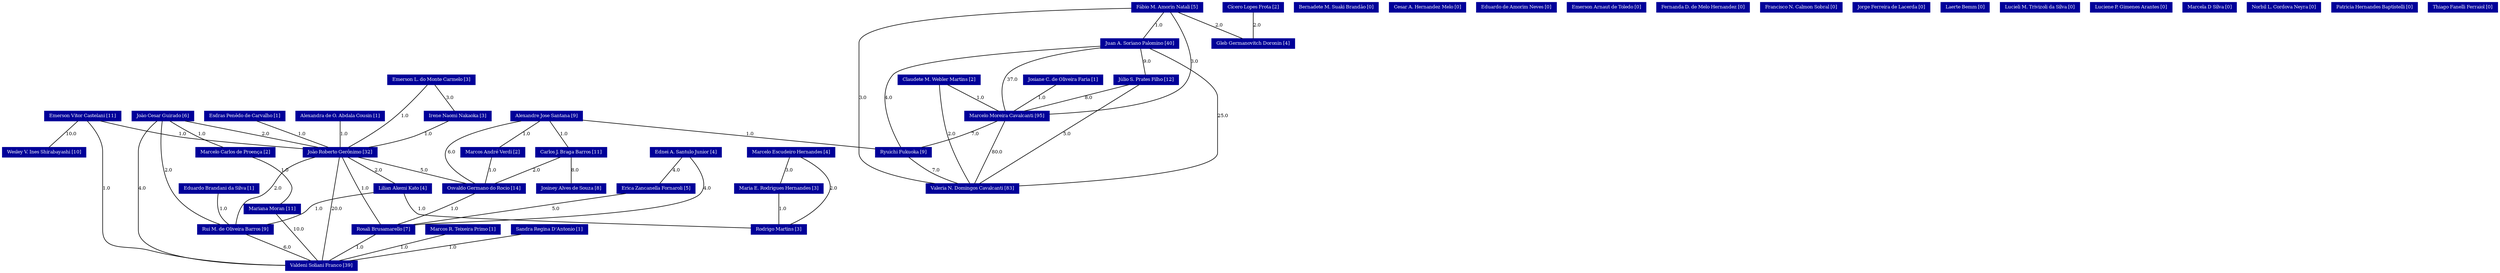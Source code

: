 strict graph grafo2 {
	graph [bb="0,0,3544,459",
		id=grafo2,
		overlap=False
	];
	node [fontsize=8,
		label="\N",
		shape=rectangle,
		style=filled
	];
	0	 [URL="http://lattes.cnpq.br/2985360678529620",
		color="#000099",
		fontcolor="#FFFFFF",
		height=0.23611,
		label="Alexandra de O. Abdala Cousin [1]",
		pos="797,264.5",
		width=1.8333];
	21	 [URL="http://lattes.cnpq.br/4104843726314777",
		color="#000099",
		fontcolor="#FFFFFF",
		height=0.23611,
		label="João Roberto Gerônimo [32]",
		pos="645,202.5",
		width=1.5139];
	0 -- 21	 [fontsize=8,
		label=1.0,
		lp="736,233.5",
		pos="777.75,255.9 748.51,244.36 693.24,222.54 664.09,211.04"];
	40	 [URL="http://lattes.cnpq.br/0505323160545335",
		color="#000099",
		fontcolor="#FFFFFF",
		height=0.23611,
		label="Osvaldo Germano do Rocio [14]",
		pos="818,140.5",
		width=1.6944];
	21 -- 40	 [fontsize=8,
		label=5.0,
		lp="770,171.5",
		pos="679.92,194 698.83,189.54 722.47,183.33 743,176 764.73,168.24 788.79,156.6 803.66,149.02"];
	43	 [URL="http://lattes.cnpq.br/1872175777392095",
		color="#000099",
		fontcolor="#FFFFFF",
		height=0.23611,
		label="Rosali Brusamarello [7]",
		pos="759,70.5",
		width=1.3194];
	21 -- 43	 [fontsize=8,
		label=1.0,
		lp="736,140.5",
		pos="667.22,193.95 677.15,189.79 688.51,183.84 697,176 728.62,146.8 749.21,97.781 756.28,79.07"];
	44	 [URL="http://lattes.cnpq.br/0960702317302541",
		color="#000099",
		fontcolor="#FFFFFF",
		height=0.23611,
		label="Rui M. de Oliveira Barros [9]",
		pos="551,70.5",
		width=1.5833];
	21 -- 44	 [fontsize=8,
		label=2.0,
		lp="633,140.5",
		pos="643.22,193.64 639.9,180.13 631.81,152.04 618,132 602.44,109.42 576.84,89.438 562.2,79.055"];
	48	 [URL="http://lattes.cnpq.br/5174942186660106",
		color="#000099",
		fontcolor="#FFFFFF",
		height=0.23611,
		label="Valdeni Soliani Franco [39]",
		pos="643,8.5",
		width=1.4861];
	21 -- 48	 [fontsize=8,
		label=20.0,
		lp="657,105.5",
		pos="647.25,193.99 648.64,188.96 650.29,182.14 651,176 651.46,172.03 651.1,171 651,167 649.53,109.25 645.05,39.701 643.52,17.036"];
	28	 [URL="http://lattes.cnpq.br/6356641105245996",
		color="#000099",
		fontcolor="#FFFFFF",
		height=0.23611,
		label="Lilian Akemi Kato [4]",
		pos="430,140.5",
		width=1.25];
	21 -- 28	 [fontsize=8,
		label=2.0,
		lp="556,171.5",
		pos="617.77,193.9 576.41,182.36 498.23,160.54 457.01,149.04"];
	40 -- 43	 [fontsize=8,
		label=1.0,
		lp="801,105.5",
		pos="811.46,131.96 800.18,118.96 777.18,92.448 765.75,79.28"];
	43 -- 48	 [fontsize=8,
		label=1.0,
		lp="718,39.5",
		pos="745.83,61.839 733.38,54.67 714.09,43.779 697,35 684.64,28.653 670.43,21.964 659.68,17.03"];
	44 -- 48	 [fontsize=8,
		label=6.0,
		lp="608,39.5",
		pos="562.65,61.901 580.35,50.36 613.8,28.542 631.44,17.037"];
	28 -- 44	 [fontsize=8,
		label=1.0,
		lp="510,105.5",
		pos="443.41,131.96 466.67,118.89 514.23,92.165 537.53,79.071"];
	42	 [URL="http://lattes.cnpq.br/6296399491487979",
		color="#000099",
		fontcolor="#FFFFFF",
		height=0.23611,
		label="Rodrigo Martins [3]",
		pos="169,70.5",
		width=1.125];
	28 -- 42	 [fontsize=8,
		label=1.0,
		lp="370,105.5",
		pos="411.91,131.9 389.01,122.53 348.18,106.67 312,97 278.01,87.919 238.6,81.163 209.77,76.895"];
	1	 [URL="http://lattes.cnpq.br/4062592665727166",
		color="#000099",
		fontcolor="#FFFFFF",
		height=0.23611,
		label="Alexandre Jose Santana [9]",
		pos="934,264.5",
		width=1.4722];
	1 -- 40	 [fontsize=8,
		label=6.0,
		lp="867,202.5",
		pos="920.62,255.88 905.22,246.65 879.76,229.97 862,211 843.45,191.19 828.2,162.5 821.57,149.03"];
	3	 [URL="http://lattes.cnpq.br/6834948497416090",
		color="#000099",
		fontcolor="#FFFFFF",
		height=0.23611,
		label="Carlos J. Braga Barros [11]",
		pos="934,202.5",
		width=1.4861];
	1 -- 3	 [fontsize=8,
		label=1.0,
		lp="939,233.5",
		pos="934,255.66 934,244.09 934,222.61 934,211.16"];
	35	 [URL="http://lattes.cnpq.br/7587806185859937",
		color="#000099",
		fontcolor="#FFFFFF",
		height=0.23611,
		label="Marcos André Verdi [2]",
		pos="768,202.5",
		width=1.3333];
	1 -- 35	 [fontsize=8,
		label=1.0,
		lp="833,233.5",
		pos="890.59,255.98 871.06,251.86 847.96,245.95 828,238 809.92,230.8 790.69,218.9 779.01,211.13"];
	45	 [URL="http://lattes.cnpq.br/8157207851494702",
		color="#000099",
		fontcolor="#FFFFFF",
		height=0.23611,
		label="Ryuichi Fukuoka [9]",
		pos="1280,202.5",
		width=1.1528];
	1 -- 45	 [fontsize=8,
		label=1.0,
		lp="1142,233.5",
		pos="987.02,259.25 1023.2,255.56 1072,249.02 1114,238 1124.6,235.21 1126.4,231.98 1137,229 1155.6,223.77 1203,215.68 1238.2,210.02"];
	3 -- 40	 [fontsize=8,
		label=2.0,
		lp="888,171.5",
		pos="919.31,193.9 897,182.36 854.81,160.54 832.57,149.04"];
	24	 [URL="http://lattes.cnpq.br/9708365989527565",
		color="#000099",
		fontcolor="#FFFFFF",
		height=0.23611,
		label="Josiney Alves de Souza [8]",
		pos="949,140.5",
		width=1.4444];
	3 -- 24	 [fontsize=8,
		label=8.0,
		lp="948,171.5",
		pos="935.96,193.66 938.85,182.09 944.22,160.61 947.09,149.16"];
	35 -- 40	 [fontsize=8,
		label=1.0,
		lp="801,171.5",
		pos="774.54,193.66 784.17,182.09 802.07,160.61 811.62,149.16"];
	49	 [URL="http://lattes.cnpq.br/0280057480652087",
		color="#000099",
		fontcolor="#FFFFFF",
		height=0.23611,
		label="Valeria N. Domingos Cavalcanti [83]",
		pos="1131,140.5",
		width=1.9306];
	45 -- 49	 [fontsize=8,
		label=7.0,
		lp="1242,171.5",
		pos="1268.5,193.75 1256.7,186.1 1237.7,174.49 1220,167 1202.2,159.48 1181.6,153.41 1164.6,149.08"];
	2	 [URL="http://lattes.cnpq.br/8886104097442779",
		color="#000099",
		fontcolor="#FFFFFF",
		height=0.23611,
		label="Bernadete M. Suaki Brandão [0]",
		pos="1787,450.5",
		width=1.6944];
	4	 [URL="http://lattes.cnpq.br/8162375159222739",
		color="#000099",
		fontcolor="#FFFFFF",
		height=0.23611,
		label="Cesar A. Hernandez Melo [0]",
		pos="1923,450.5",
		width=1.5833];
	5	 [URL="http://lattes.cnpq.br/2116994877337991",
		color="#000099",
		fontcolor="#FFFFFF",
		height=0.23611,
		label="Cícero Lopes Frota [2]",
		pos="1662,450.5",
		width=1.2778];
	18	 [URL="http://lattes.cnpq.br/4824495329127017",
		color="#000099",
		fontcolor="#FFFFFF",
		height=0.23611,
		label="Gleb Germanovitch Doronin [4]",
		pos="1662,388.5",
		width=1.6806];
	5 -- 18	 [fontsize=8,
		label=2.0,
		lp="1667,419.5",
		pos="1662,441.66 1662,430.09 1662,408.61 1662,397.16"];
	6	 [URL="http://lattes.cnpq.br/4375380624142621",
		color="#000099",
		fontcolor="#FFFFFF",
		height=0.23611,
		label="Claudete M. Webler Martins [2]",
		pos="1142,326.5",
		width=1.6944];
	6 -- 49	 [fontsize=8,
		label=2.0,
		lp="1108,233.5",
		pos="1137.2,317.68 1128.3,302.84 1109.6,269.23 1103,238 1095.9,204.56 1116.1,165.76 1125.9,149.41"];
	34	 [URL="http://lattes.cnpq.br/8315534963507689",
		color="#000099",
		fontcolor="#FFFFFF",
		height=0.23611,
		label="Marcelo Moreira Cavalcanti [95]",
		pos="1280,264.5",
		width=1.7361];
	6 -- 34	 [fontsize=8,
		label=1.0,
		lp="1224,295.5",
		pos="1159.5,317.9 1186,306.36 1236.2,284.54 1262.7,273.04"];
	34 -- 45	 [fontsize=8,
		label=7.0,
		lp="1285,233.5",
		pos="1280,255.66 1280,244.09 1280,222.61 1280,211.16"];
	34 -- 49	 [fontsize=8,
		label=80.0,
		lp="1223,202.5",
		pos="1269.7,255.68 1256.8,245.73 1234.1,227.81 1216,211 1196.2,192.62 1195.2,183.83 1174,167 1165.3,160.08 1154.6,153.71 1146,149.06"];
	7	 [URL="http://lattes.cnpq.br/8118073629764145",
		color="#000099",
		fontcolor="#FFFFFF",
		height=0.23611,
		label="Ednei A. Santulo Junior [4]",
		pos="1393,202.5",
		width=1.4722];
	7 -- 43	 [fontsize=8,
		label=4.0,
		lp="1269,140.5",
		pos="1376.8,193.87 1345.3,179.43 1273.6,148.11 1210,132 1205.1,130.76 921.63,93.079 806.66,77.821"];
	13	 [URL="http://lattes.cnpq.br/9919771314215528",
		color="#000099",
		fontcolor="#FFFFFF",
		height=0.23611,
		label="Erica Zancanella Fornaroli [5]",
		pos="1385,140.5",
		width=1.625];
	7 -- 13	 [fontsize=8,
		label=4.0,
		lp="1394,171.5",
		pos="1392,193.66 1390.4,182.09 1387.5,160.61 1386,149.16"];
	13 -- 43	 [fontsize=8,
		label=5.0,
		lp="1350,105.5",
		pos="1374.9,131.75 1360.9,121.57 1334.6,104.18 1309,97 1203.4,67.422 925.25,88.161 816,79 812.92,78.741 809.74,78.436 806.55,78.098"];
	8	 [URL="http://lattes.cnpq.br/0435422395713464",
		color="#000099",
		fontcolor="#FFFFFF",
		height=0.23611,
		label="Eduardo Brandani da Silva [1]",
		pos="551,140.5",
		width=1.6111];
	8 -- 44	 [fontsize=8,
		label=1.0,
		lp="556,105.5",
		pos="551,131.96 551,118.96 551,92.448 551,79.28"];
	9	 [URL="http://lattes.cnpq.br/5590543864439119",
		color="#000099",
		fontcolor="#FFFFFF",
		height=0.23611,
		label="Eduardo de Amorim Neves [0]",
		pos="2057,450.5",
		width=1.625];
	10	 [URL="http://lattes.cnpq.br/5475443867168226",
		color="#000099",
		fontcolor="#FFFFFF",
		height=0.23611,
		label="Emerson Arnaut de Toledo [0]",
		pos="2192,450.5",
		width=1.6111];
	11	 [URL="http://lattes.cnpq.br/6895494761695834",
		color="#000099",
		fontcolor="#FFFFFF",
		height=0.23611,
		label="Emerson L. do Monte Carmelo [3]",
		pos="476,326.5",
		width=1.7917];
	11 -- 21	 [fontsize=8,
		label=1.0,
		lp="462,264.5",
		pos="470,317.8 460.06,304.04 442.63,274.93 457,256 473.39,234.41 542.73,219.3 592.43,211"];
	19	 [URL="http://lattes.cnpq.br/7574802319786632",
		color="#000099",
		fontcolor="#FFFFFF",
		height=0.23611,
		label="Irene Naomi Nakaoka [3]",
		pos="527,264.5",
		width=1.4028];
	11 -- 19	 [fontsize=8,
		label=3.0,
		lp="510,295.5",
		pos="482.67,317.66 492.5,306.09 510.76,284.61 520.49,273.16"];
	19 -- 21	 [fontsize=8,
		label=1.0,
		lp="599,233.5",
		pos="541.94,255.9 564.64,244.36 607.55,222.54 630.18,211.04"];
	12	 [URL="http://lattes.cnpq.br/9038615346613768",
		color="#000099",
		fontcolor="#FFFFFF",
		height=0.23611,
		label="Emerson Vitor Castelani [11]",
		pos="355,264.5",
		width=1.5694];
	12 -- 21	 [fontsize=8,
		label=1.0,
		lp="429,233.5",
		pos="368.85,255.86 385.61,246.73 412.96,232.29 424,229 454.12,220.03 535.27,212.16 590.38,207.62"];
	12 -- 48	 [fontsize=8,
		label=1.0,
		lp="324,140.5",
		pos="349.69,255.87 339.67,240.72 319,205.46 319,172.5 319,172.5 319,172.5 319,69.5 319,15.154 497.47,8.4273 589.5,8.5711"];
	50	 [URL="http://lattes.cnpq.br/8394423109155167",
		color="#000099",
		fontcolor="#FFFFFF",
		height=0.23611,
		label="Wesley V. Ines Shirabayashi [10]",
		pos="448,202.5",
		width=1.75];
	12 -- 50	 [fontsize=8,
		label=10.0,
		lp="394,233.5",
		pos="360.6,255.74 366.46,248.09 376.28,236.48 387,229 398.01,221.31 411.7,215.33 423.32,211.09"];
	14	 [URL="http://lattes.cnpq.br/2552771057405200",
		color="#000099",
		fontcolor="#FFFFFF",
		height=0.23611,
		label="Esdras Penêdo de Carvalho [1]",
		pos="654,264.5",
		width=1.625];
	14 -- 21	 [fontsize=8,
		label=1.0,
		lp="656,233.5",
		pos="652.82,255.66 651.09,244.09 647.87,222.61 646.15,211.16"];
	15	 [URL="http://lattes.cnpq.br/0666760133429351",
		color="#000099",
		fontcolor="#FFFFFF",
		height=0.23611,
		label="Fábio M. Amorin Natali [5]",
		pos="1450,450.5",
		width=1.4861];
	15 -- 49	 [fontsize=8,
		label=3.0,
		lp="1020,295.5",
		pos="1396.2,447.6 1279.8,442.76 1015,427.57 1015,389.5 1015,389.5 1015,389.5 1015,263.5 1015,206.22 1083,165.13 1114.9,149.02"];
	15 -- 18	 [fontsize=8,
		label=2.0,
		lp="1615,419.5",
		pos="1503.8,442.64 1529.4,438.58 1560.1,432.53 1587,424 1609.3,416.93 1633.6,404.87 1648.3,397.05"];
	15 -- 34	 [fontsize=8,
		label=3.0,
		lp="1529,357.5",
		pos="1459.6,441.77 1484.8,420.46 1548.9,359.74 1516,318 1494.9,291.17 1405.2,277.23 1342.7,270.64"];
	25	 [URL="http://lattes.cnpq.br/6007144998801074",
		color="#000099",
		fontcolor="#FFFFFF",
		height=0.23611,
		label="Juan A. Soriano Palomino [40]",
		pos="1355,388.5",
		width=1.6111];
	15 -- 25	 [fontsize=8,
		label=1.0,
		lp="1413,419.5",
		pos="1438,441.9 1419.7,430.36 1385.1,408.54 1366.9,397.04"];
	25 -- 45	 [fontsize=8,
		label=4.0,
		lp="1506,295.5",
		pos="1413.2,383.36 1469.4,376.83 1542.4,360.19 1516,318 1473.3,249.88 1377.3,221.26 1321.8,210.06"];
	25 -- 49	 [fontsize=8,
		label=25.0,
		lp="1062,264.5",
		pos="1297,385.19 1222.6,380.88 1100,368.72 1072,335 1023.2,276.29 1068.5,232.33 1108,167 1112,160.47 1117.7,154.1 1122.5,149.35"];
	25 -- 34	 [fontsize=8,
		label=37.0,
		lp="1344,326.5",
		pos="1353,379.77 1349.4,366.47 1340.8,338.68 1328,318 1316.9,300.16 1299.4,282.86 1288.9,273.25"];
	26	 [URL="http://lattes.cnpq.br/8399742314321217",
		color="#000099",
		fontcolor="#FFFFFF",
		height=0.23611,
		label="Júlio S. Prates Filho [12]",
		pos="1270,326.5",
		width=1.3611];
	25 -- 26	 [fontsize=8,
		label=9.0,
		lp="1322,357.5",
		pos="1344.2,379.9 1327.9,368.36 1297,346.54 1280.7,335.04"];
	26 -- 49	 [fontsize=8,
		label=5.0,
		lp="1161,233.5",
		pos="1230.5,317.94 1218.9,314.13 1207,308.46 1198,300 1151.2,255.95 1135.8,174.1 1132,149.01"];
	26 -- 34	 [fontsize=8,
		label=8.0,
		lp="1280,295.5",
		pos="1271.3,317.66 1273.2,306.09 1276.8,284.61 1278.7,273.16"];
	16	 [URL="http://lattes.cnpq.br/2560639528567910",
		color="#000099",
		fontcolor="#FFFFFF",
		height=0.23611,
		label="Fernanda D. de Melo Hernandez [0]",
		pos="2336,450.5",
		width=1.875];
	17	 [URL="http://lattes.cnpq.br/6692025513836042",
		color="#000099",
		fontcolor="#FFFFFF",
		height=0.23611,
		label="Francisco N. Calmon Sobral [0]",
		pos="2482,450.5",
		width=1.6806];
	20	 [URL="http://lattes.cnpq.br/4002330491717269",
		color="#000099",
		fontcolor="#FFFFFF",
		height=0.23611,
		label="João Cesar Guirado [6]",
		pos="234,264.5",
		width=1.2778];
	20 -- 21	 [fontsize=8,
		label=2.0,
		lp="369,233.5",
		pos="257.69,255.92 283.54,247.95 326.29,235.67 364,229 406.09,221.56 521.36,212.42 590.49,207.35"];
	20 -- 44	 [fontsize=8,
		label=2.0,
		lp="342,171.5",
		pos="244.44,255.68 257.55,245.73 280.56,227.8 299,211 335.25,177.98 334.78,158.55 376,132 414.53,107.18 429.66,111.9 473,97 491.19,90.747 \
511.89,83.998 527.39,79.014"];
	20 -- 48	 [fontsize=8,
		label=4.0,
		lp="5,140.5",
		pos="187.77,261.01 119.57,256.05 0,241.87 0,203.5 0,203.5 0,203.5 0,69.5 0,10.498 434.75,7.9596 589.28,8.9209"];
	32	 [URL="http://lattes.cnpq.br/9198626057262085",
		color="#000099",
		fontcolor="#FFFFFF",
		height=0.23611,
		label="Marcelo Carlos de Proença [2]",
		pos="232,202.5",
		width=1.625];
	20 -- 32	 [fontsize=8,
		label=1.0,
		lp="239,233.5",
		pos="233.74,255.66 233.35,244.09 232.64,222.61 232.26,211.16"];
	38	 [URL="http://lattes.cnpq.br/1703128480989350",
		color="#000099",
		fontcolor="#FFFFFF",
		height=0.23611,
		label="Mariana Moran [11]",
		pos="262,105.5",
		width=1.1528];
	32 -- 38	 [fontsize=8,
		label=1.0,
		lp="248,171.5",
		pos="234.46,193.73 240.11,175.82 253.99,131.86 259.59,114.12"];
	38 -- 48	 [fontsize=8,
		label=10.0,
		lp="287,70.5",
		pos="264.21,96.76 268.91,81.836 281.48,49.294 305,35 328.67,20.618 500.3,13.599 589.48,10.891"];
	22	 [URL="http://lattes.cnpq.br/1950133986644135",
		color="#000099",
		fontcolor="#FFFFFF",
		height=0.23611,
		label="Jorge Ferreira de Lacerda [0]",
		pos="2618,450.5",
		width=1.5833];
	23	 [URL="http://lattes.cnpq.br/0967197154698224",
		color="#000099",
		fontcolor="#FFFFFF",
		height=0.23611,
		label="Josiane C. de Oliveira Faria [1]",
		pos="1447,326.5",
		width=1.6667];
	23 -- 34	 [fontsize=8,
		label=1.0,
		lp="1395,295.5",
		pos="1431.7,317.99 1416.2,310.53 1391.3,299.07 1369,291 1349.8,284.04 1327.8,277.71 1310.4,273.1"];
	27	 [URL="http://lattes.cnpq.br/9359010385810831",
		color="#000099",
		fontcolor="#FFFFFF",
		height=0.23611,
		label="Laerte Bemm [0]",
		pos="2730,450.5",
		width=1.0278];
	29	 [URL="http://lattes.cnpq.br/6611638656301749",
		color="#000099",
		fontcolor="#FFFFFF",
		height=0.23611,
		label="Lucieli M. Trivizoli da Silva [0]",
		pos="2846,450.5",
		width=1.6944];
	30	 [URL="http://lattes.cnpq.br/1131536658204584",
		color="#000099",
		fontcolor="#FFFFFF",
		height=0.23611,
		label="Luciene P. Gimenes Arantes [0]",
		pos="2986,450.5",
		width=1.6944];
	31	 [URL="http://lattes.cnpq.br/4913185789813324",
		color="#000099",
		fontcolor="#FFFFFF",
		height=0.23611,
		label="Marcela D Silva [0]",
		pos="3107,450.5",
		width=1.1528];
	33	 [URL="http://lattes.cnpq.br/1501547381354779",
		color="#000099",
		fontcolor="#FFFFFF",
		height=0.23611,
		label="Marcelo Escudeiro Hernandes [4]",
		pos="92,202.5",
		width=1.7639];
	33 -- 42	 [fontsize=8,
		label=2.0,
		lp="90,140.5",
		pos="88.581,193.69 83.254,180.26 74.608,152.29 85,132 98.435,105.77 129.13,88.315 149.46,79.16"];
	37	 [URL="http://lattes.cnpq.br/0245964282453231",
		color="#000099",
		fontcolor="#FFFFFF",
		height=0.23611,
		label="Maria E. Rodrigues Hernandes [3]",
		pos="169,140.5",
		width=1.7917];
	33 -- 37	 [fontsize=8,
		label=3.0,
		lp="141,171.5",
		pos="101.75,193.9 116.48,182.42 144.26,160.78 159.08,149.23"];
	37 -- 42	 [fontsize=8,
		label=1.0,
		lp="174,105.5",
		pos="169,131.96 169,118.96 169,92.448 169,79.28"];
	36	 [URL="http://lattes.cnpq.br/9586125386507412",
		color="#000099",
		fontcolor="#FFFFFF",
		height=0.23611,
		label="Marcos R. Teixeira Primo [1]",
		pos="882,70.5",
		width=1.5833];
	36 -- 48	 [fontsize=8,
		label=1.0,
		lp="782,39.5",
		pos="851.73,61.901 805.76,50.36 718.85,28.542 673.02,17.037"];
	39	 [URL="http://lattes.cnpq.br/7754571568192405",
		color="#000099",
		fontcolor="#FFFFFF",
		height=0.23611,
		label="Norbil L. Cordova Neyra [0]",
		pos="3222,450.5",
		width=1.5417];
	41	 [URL="http://lattes.cnpq.br/1498913476639170",
		color="#000099",
		fontcolor="#FFFFFF",
		height=0.23611,
		label="Patricia Hernandes Baptistelli [0]",
		pos="3359,450.5",
		width=1.75];
	46	 [URL="http://lattes.cnpq.br/3671050254381458",
		color="#000099",
		fontcolor="#FFFFFF",
		height=0.23611,
		label="Sandra Regina D'Antonio [1]",
		pos="1013,70.5",
		width=1.5417];
	46 -- 48	 [fontsize=8,
		label=1.0,
		lp="856,39.5",
		pos="966.51,61.962 895.38,50.426 760.32,28.524 689.3,17.007"];
	47	 [URL="http://lattes.cnpq.br/4545451143692250",
		color="#000099",
		fontcolor="#FFFFFF",
		height=0.23611,
		label="Thiago Fanelli Ferraiol [0]",
		pos="3492,450.5",
		width=1.4444];
}

